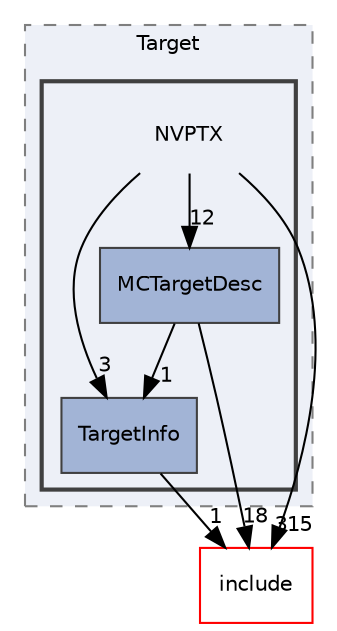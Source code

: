 digraph "lib/Target/NVPTX"
{
 // LATEX_PDF_SIZE
  bgcolor="transparent";
  edge [fontname="Helvetica",fontsize="10",labelfontname="Helvetica",labelfontsize="10"];
  node [fontname="Helvetica",fontsize="10",shape="box"];
  compound=true
  subgraph clusterdir_794e483eb1cc7921d35fd149d9cc325b {
    graph [ bgcolor="#edf0f7", pencolor="grey50", style="filled,dashed,", label="Target", fontname="Helvetica", fontsize="10", URL="dir_794e483eb1cc7921d35fd149d9cc325b.html"]
  subgraph clusterdir_fe493ff4c29aeb7f930cb534e2b86d17 {
    graph [ bgcolor="#edf0f7", pencolor="grey25", style="filled,bold,", label="", fontname="Helvetica", fontsize="10", URL="dir_fe493ff4c29aeb7f930cb534e2b86d17.html"]
    dir_fe493ff4c29aeb7f930cb534e2b86d17 [shape=plaintext, label="NVPTX"];
  dir_ea6fcd4d037fe120f8c98e482cdfd7c9 [label="MCTargetDesc", style="filled,", fillcolor="#a2b4d6", color="grey25", URL="dir_ea6fcd4d037fe120f8c98e482cdfd7c9.html"];
  dir_34c475fb6d3a26ba5ab3a4c1f24f45d3 [label="TargetInfo", style="filled,", fillcolor="#a2b4d6", color="grey25", URL="dir_34c475fb6d3a26ba5ab3a4c1f24f45d3.html"];
  }
  }
  dir_d44c64559bbebec7f509842c48db8b23 [label="include", style="", fillcolor="#edf0f7", color="red", URL="dir_d44c64559bbebec7f509842c48db8b23.html"];
  dir_fe493ff4c29aeb7f930cb534e2b86d17->dir_34c475fb6d3a26ba5ab3a4c1f24f45d3 [headlabel="3", labeldistance=1.5 headhref="dir_000149_000204.html"];
  dir_fe493ff4c29aeb7f930cb534e2b86d17->dir_d44c64559bbebec7f509842c48db8b23 [headlabel="315", labeldistance=1.5 headhref="dir_000149_000082.html"];
  dir_fe493ff4c29aeb7f930cb534e2b86d17->dir_ea6fcd4d037fe120f8c98e482cdfd7c9 [headlabel="12", labeldistance=1.5 headhref="dir_000149_000133.html"];
  dir_ea6fcd4d037fe120f8c98e482cdfd7c9->dir_34c475fb6d3a26ba5ab3a4c1f24f45d3 [headlabel="1", labeldistance=1.5 headhref="dir_000133_000204.html"];
  dir_ea6fcd4d037fe120f8c98e482cdfd7c9->dir_d44c64559bbebec7f509842c48db8b23 [headlabel="18", labeldistance=1.5 headhref="dir_000133_000082.html"];
  dir_34c475fb6d3a26ba5ab3a4c1f24f45d3->dir_d44c64559bbebec7f509842c48db8b23 [headlabel="1", labeldistance=1.5 headhref="dir_000204_000082.html"];
}
